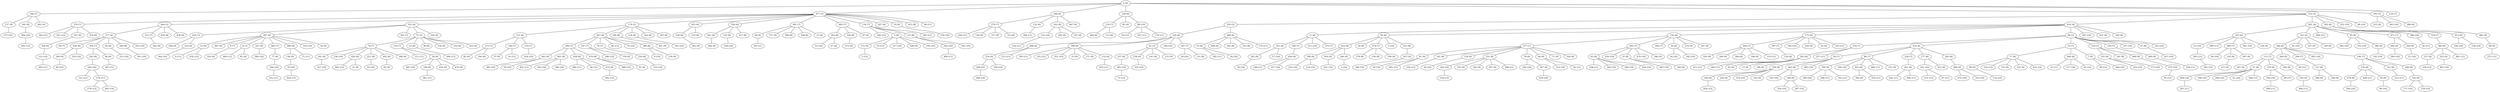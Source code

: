 graph{
"329 (5)" -- "224 (6)";
"429 (7)" -- "284 (9)";
"378 (7)" -- "305 (11)";
"414 (4)" -- "11 (6)";
"160 (7)" -- "137 (9)";
"203 (8)" -- "411 (11)";
"281 (4)" -- "255 (6)";
"272 (7)" -- "82 (9)";
"379 (7)" -- "237 (11)";
"444 (5)" -- "277 (6)";
"488 (8)" -- "254 (9)";
"398 (8)" -- "293 (11)";
"352 (4)" -- "287 (6)";
"321 (8)" -- "263 (9)";
"96 (8)" -- "49 (11)";
"414 (4)" -- "94 (6)";
"176 (8)" -- "474 (9)";
"15 (10)" -- "285 (11)";
"414 (4)" -- "156 (6)";
"396 (7)" -- "443 (9)";
"279 (7)" -- "256 (11)";
"170 (5)" -- "123 (6)";
"129 (7)" -- "449 (9)";
"312 (8)" -- "212 (11)";
"170 (5)" -- "467 (6)";
"17 (8)" -- "99 (9)";
"440 (8)" -- "32 (11)";
"477 (3)" -- "455 (6)";
"464 (7)" -- "410 (9)";
"53 (8)" -- "182 (11)";
"0 (0)" -- "246 (6)";
"209 (8)" -- "359 (9)";
"362 (10)" -- "499 (11)";
"414 (4)" -- "175 (6)";
"74 (7)" -- "201 (9)";
"116 (7)" -- "111 (11)";
"477 (3)" -- "336 (6)";
"287 (6)" -- "12 (9)";
"23 (8)" -- "494 (11)";
"0 (0)" -- "234 (6)";
"422 (8)" -- "189 (9)";
"369 (9)" -- "258 (11)";
"101 (5)" -- "186 (6)";
"112 (7)" -- "247 (9)";
"193 (9)" -- "406 (11)";
"84 (5)" -- "432 (6)";
"287 (6)" -- "487 (9)";
"244 (10)" -- "121 (11)";
"311 (2)" -- "392 (6)";
"6 (7)" -- "354 (9)";
"194 (10)" -- "331 (11)";
"392 (6)" -- "319 (7)";
"55 (7)" -- "7 (9)";
"255 (6)" -- "389 (11)";
"277 (6)" -- "64 (7)";
"295 (3)" -- "225 (9)";
"132 (9)" -- "394 (11)";
"11 (6)" -- "180 (7)";
"234 (6)" -- "85 (9)";
"8 (7)" -- "460 (11)";
"477 (3)" -- "491 (7)";
"287 (6)" -- "327 (9)";
"475 (10)" -- "93 (11)";
"0 (0)" -- "124 (7)";
"94 (6)" -- "24 (9)";
"183 (10)" -- "400 (11)";
"224 (6)" -- "42 (7)";
"491 (7)" -- "371 (9)";
"461 (8)" -- "452 (11)";
"156 (6)" -- "377 (7)";
"270 (7)" -- "278 (9)";
"63 (8)" -- "238 (11)";
"477 (3)" -- "378 (7)";
"243 (8)" -- "244 (10)";
"203 (8)" -- "249 (11)";
"477 (3)" -- "485 (7)";
"30 (8)" -- "497 (10)";
"12 (9)" -- "4 (11)";
"352 (4)" -- "361 (7)";
"224 (6)" -- "140 (10)";
"268 (9)" -- "40 (11)";
"123 (6)" -- "272 (7)";
"399 (9)" -- "290 (10)";
"176 (8)" -- "408 (11)";
"186 (6)" -- "299 (7)";
"103 (9)" -- "171 (10)";
"458 (9)" -- "198 (11)";
"156 (6)" -- "493 (7)";
"101 (5)" -- "43 (10)";
"261 (8)" -- "242 (11)";
"352 (4)" -- "429 (7)";
"250 (8)" -- "155 (10)";
"90 (8)" -- "267 (11)";
"75 (5)" -- "116 (7)";
"61 (9)" -- "28 (10)";
"428 (8)" -- "480 (11)";
"175 (6)" -- "397 (7)";
"187 (7)" -- "18 (10)";
"281 (4)" -- "496 (11)";
"84 (5)" -- "379 (7)";
"333 (9)" -- "252 (10)";
"17 (8)" -- "216 (12)";
"84 (5)" -- "210 (7)";
"461 (8)" -- "426 (10)";
"285 (11)" -- "365 (12)";
"0 (0)" -- "160 (7)";
"74 (7)" -- "236 (10)";
"134 (7)" -- "106 (12)";
"432 (6)" -- "50 (7)";
"311 (2)" -- "332 (10)";
"384 (10)" -- "405 (12)";
"75 (5)" -- "74 (7)";
"337 (9)" -- "383 (10)";
"398 (8)" -- "235 (12)";
"234 (6)" -- "129 (7)";
"128 (9)" -- "325 (10)";
"7 (9)" -- "89 (12)";
"246 (6)" -- "279 (7)";
"11 (6)" -- "211 (10)";
"359 (9)" -- "454 (12)";
"467 (6)" -- "147 (7)";
"186 (6)" -- "495 (10)";
"12 (9)" -- "435 (12)";
"123 (6)" -- "148 (7)";
"440 (8)" -- "117 (10)";
"161 (8)" -- "339 (12)";
"467 (6)" -- "396 (7)";
"414 (4)" -- "307 (10)";
"440 (8)" -- "62 (12)";
"156 (6)" -- "166 (7)";
"95 (8)" -- "282 (10)";
"476 (8)" -- "489 (12)";
"467 (6)" -- "76 (7)";
"95 (8)" -- "355 (10)";
"276 (11)" -- "178 (12)";
"287 (6)" -- "6 (7)";
"333 (9)" -- "173 (10)";
"88 (10)" -- "29 (12)";
"287 (6)" -- "283 (7)";
"409 (7)" -- "60 (10)";
"420 (8)" -- "402 (12)";
"11 (6)" -- "273 (7)";
"349 (9)" -- "69 (10)";
"172 (9)" -- "5 (12)";
"287 (6)" -- "8 (7)";
"311 (2)" -- "48 (10)";
"428 (8)" -- "44 (12)";
"224 (6)" -- "187 (7)";
"255 (6)" -- "15 (10)";
"157 (9)" -- "239 (12)";
"255 (6)" -- "409 (7)";
"430 (8)" -- "334 (10)";
"383 (10)" -- "73 (12)";
"444 (5)" -- "215 (7)";
"63 (8)" -- "204 (10)";
"378 (7)" -- "191 (12)";
"94 (6)" -- "270 (7)";
"493 (7)" -- "456 (10)";
"3 (8)" -- "25 (13)";
"186 (6)" -- "112 (7)";
"35 (8)" -- "463 (10)";
"79 (10)" -- "424 (13)";
"432 (6)" -- "80 (7)";
"154 (9)" -- "20 (10)";
"241 (10)" -- "231 (13)";
"281 (4)" -- "471 (7)";
"175 (6)" -- "344 (10)";
"473 (9)" -- "302 (13)";
"432 (6)" -- "228 (7)";
"461 (8)" -- "348 (10)";
"467 (6)" -- "46 (13)";
"186 (6)" -- "146 (7)";
"36 (8)" -- "54 (10)";
"144 (10)" -- "218 (13)";
"277 (6)" -- "318 (7)";
"493 (7)" -- "479 (10)";
"61 (9)" -- "202 (13)";
"123 (6)" -- "119 (7)";
"295 (3)" -- "363 (10)";
"276 (11)" -- "465 (14)";
"84 (5)" -- "150 (7)";
"94 (6)" -- "2 (10)";
"169 (10)" -- "308 (14)";
"84 (5)" -- "55 (7)";
"255 (6)" -- "401 (10)";
"175 (6)" -- "464 (7)";
"80 (7)" -- "184 (10)";
"477 (3)" -- "134 (7)";
"84 (5)" -- "197 (10)";
"210 (7)" -- "181 (8)";
"251 (8)" -- "144 (10)";
"84 (5)" -- "47 (8)";
"445 (8)" -- "269 (10)";
"448 (6)" -- "53 (8)";
"490 (9)" -- "472 (10)";
"491 (7)" -- "96 (8)";
"413 (8)" -- "326 (10)";
"287 (6)" -- "380 (8)";
"416 (9)" -- "451 (10)";
"448 (6)" -- "498 (8)";
"115 (8)" -- "341 (10)";
"94 (6)" -- "422 (8)";
"467 (6)" -- "70 (10)";
"336 (6)" -- "441 (8)";
"321 (8)" -- "57 (10)";
"0 (0)" -- "311 (2)";
"277 (6)" -- "26 (8)";
"51 (9)" -- "469 (10)";
"0 (0)" -- "295 (3)";
"319 (7)" -- "366 (8)";
"51 (9)" -- "108 (10)";
"0 (0)" -- "477 (3)";
"94 (6)" -- "223 (8)";
"358 (9)" -- "122 (10)";
"477 (3)" -- "352 (4)";
"378 (7)" -- "107 (8)";
"490 (9)" -- "323 (10)";
"311 (2)" -- "281 (4)";
"246 (6)" -- "162 (8)";
"442 (8)" -- "192 (10)";
"311 (2)" -- "414 (4)";
"224 (6)" -- "398 (8)";
"177 (8)" -- "241 (10)";
"414 (4)" -- "84 (5)";
"277 (6)" -- "260 (8)";
"109 (9)" -- "324 (10)";
"281 (4)" -- "101 (5)";
"491 (7)" -- "309 (8)";
"219 (9)" -- "364 (10)";
"352 (4)" -- "75 (5)";
"392 (6)" -- "482 (8)";
"135 (8)" -- "328 (10)";
"477 (3)" -- "170 (5)";
"75 (5)" -- "23 (8)";
"281 (4)" -- "306 (10)";
"477 (3)" -- "444 (5)";
"477 (3)" -- "427 (8)";
"322 (9)" -- "403 (10)";
"311 (2)" -- "329 (5)";
"392 (6)" -- "413 (8)";
"393 (8)" -- "52 (10)";
"329 (5)" -- "448 (6)";
"277 (6)" -- "430 (8)";
"109 (9)" -- "387 (10)";
"336 (6)" -- "417 (8)";
"295 (3)" -- "288 (9)";
"162 (8)" -- "152 (10)";
"156 (6)" -- "36 (8)";
"100 (8)" -- "421 (9)";
"51 (9)" -- "289 (10)";
"377 (7)" -- "78 (8)";
"464 (7)" -- "266 (9)";
"277 (6)" -- "453 (10)";
"170 (5)" -- "118 (8)";
"175 (6)" -- "259 (9)";
"226 (9)" -- "31 (10)";
"377 (7)" -- "161 (8)";
"430 (8)" -- "349 (9)";
"240 (9)" -- "1 (10)";
"146 (7)" -- "176 (8)";
"148 (7)" -- "37 (9)";
"19 (9)" -- "376 (10)";
"75 (5)" -- "58 (8)";
"127 (8)" -- "386 (9)";
"457 (9)" -- "296 (10)";
"281 (4)" -- "95 (8)";
"210 (7)" -- "333 (9)";
"147 (7)" -- "286 (10)";
"485 (7)" -- "320 (8)";
"17 (8)" -- "125 (9)";
"254 (9)" -- "169 (10)";
"432 (6)" -- "177 (8)";
"42 (7)" -- "128 (9)";
"45 (9)" -- "86 (10)";
"75 (5)" -- "230 (8)";
"8 (7)" -- "81 (9)";
"103 (9)" -- "159 (10)";
"170 (5)" -- "165 (8)";
"251 (8)" -- "335 (9)";
"66 (9)" -- "314 (10)";
"378 (7)" -- "478 (8)";
"30 (8)" -- "199 (9)";
"63 (8)" -- "368 (10)";
"414 (4)" -- "431 (8)";
"279 (7)" -- "158 (9)";
"234 (6)" -- "88 (10)";
"134 (7)" -- "3 (8)";
"251 (8)" -- "262 (9)";
"327 (9)" -- "300 (10)";
"134 (7)" -- "115 (8)";
"209 (8)" -- "229 (9)";
"78 (8)" -- "294 (10)";
"283 (7)" -- "77 (8)";
"429 (7)" -- "219 (9)";
"84 (5)" -- "253 (10)";
"464 (7)" -- "360 (8)";
"251 (8)" -- "297 (9)";
"77 (8)" -- "194 (10)";
"318 (7)" -- "90 (8)";
"17 (8)" -- "222 (9)";
"115 (8)" -- "362 (10)";
"318 (7)" -- "243 (8)";
"393 (8)" -- "67 (9)";
"413 (8)" -- "138 (10)";
"146 (7)" -- "446 (8)";
"428 (8)" -- "473 (9)";
"119 (7)" -- "434 (10)";
"146 (7)" -- "312 (8)";
"203 (8)" -- "65 (9)";
"287 (6)" -- "316 (10)";
"228 (7)" -- "261 (8)";
"377 (7)" -- "71 (9)";
"50 (7)" -- "483 (10)";
"471 (7)" -- "445 (8)";
"203 (8)" -- "13 (9)";
"7 (9)" -- "466 (10)";
"80 (7)" -- "425 (8)";
"464 (7)" -- "188 (9)";
"189 (9)" -- "232 (10)";
"270 (7)" -- "330 (8)";
"203 (8)" -- "196 (9)";
"189 (9)" -- "214 (10)";
"215 (7)" -- "185 (8)";
"78 (8)" -- "367 (9)";
"53 (8)" -- "34 (10)";
"409 (7)" -- "142 (8)";
"156 (6)" -- "274 (9)";
"51 (9)" -- "41 (10)";
"409 (7)" -- "407 (8)";
"101 (5)" -- "257 (9)";
"209 (8)" -- "374 (10)";
"396 (7)" -- "476 (8)";
"142 (8)" -- "275 (9)";
"260 (8)" -- "301 (10)";
"224 (6)" -- "488 (8)";
"425 (8)" -- "382 (9)";
"17 (8)" -- "433 (10)";
"396 (7)" -- "428 (8)";
"446 (8)" -- "103 (9)";
"3 (8)" -- "217 (10)";
"477 (3)" -- "415 (8)";
"42 (7)" -- "141 (9)";
"345 (9)" -- "384 (10)";
"448 (6)" -- "291 (8)";
"246 (6)" -- "447 (9)";
"254 (9)" -- "104 (10)";
"279 (7)" -- "317 (8)";
"42 (7)" -- "153 (9)";
"458 (9)" -- "227 (10)";
"379 (7)" -- "203 (8)";
"175 (6)" -- "22 (9)";
"474 (9)" -- "264 (10)";
"129 (7)" -- "113 (8)";
"377 (7)" -- "61 (9)";
"201 (9)" -- "357 (10)";
"491 (7)" -- "168 (8)";
"246 (6)" -- "132 (9)";
"99 (9)" -- "114 (10)";
"455 (6)" -- "338 (8)";
"477 (3)" -- "19 (9)";
"388 (8)" -- "9 (10)";
"101 (5)" -- "149 (8)";
"493 (7)" -- "346 (9)";
"370 (8)" -- "183 (10)";
"55 (7)" -- "17 (8)";
"162 (8)" -- "292 (9)";
"280 (9)" -- "105 (10)";
"55 (7)" -- "440 (8)";
"377 (7)" -- "154 (9)";
"118 (8)" -- "163 (10)";
"11 (6)" -- "321 (8)";
"476 (8)" -- "91 (9)";
"263 (9)" -- "39 (10)";
"170 (5)" -- "100 (8)";
"338 (8)" -- "342 (9)";
"443 (9)" -- "385 (10)";
"493 (7)" -- "35 (8)";
"388 (8)" -- "130 (9)";
"443 (9)" -- "59 (10)";
"485 (7)" -- "393 (8)";
"177 (8)" -- "412 (9)";
"468 (9)" -- "475 (10)";
"377 (7)" -- "251 (8)";
"3 (8)" -- "436 (9)";
"221 (8)" -- "10 (10)";
"50 (7)" -- "209 (8)";
"30 (8)" -- "418 (9)";
"398 (8)" -- "351 (10)";
"396 (7)" -- "461 (8)";
"3 (8)" -- "172 (9)";
"137 (9)" -- "373 (10)";
"116 (7)" -- "30 (8)";
"287 (6)" -- "16 (9)";
"36 (8)" -- "245 (10)";
"299 (7)" -- "127 (8)";
"482 (8)" -- "68 (9)";
"47 (8)" -- "437 (10)";
"74 (7)" -- "420 (8)";
"176 (8)" -- "45 (9)";
"136 (9)" -- "79 (10)";
"448 (6)" -- "353 (8)";
"398 (8)" -- "33 (9)";
"26 (8)" -- "315 (10)";
"414 (4)" -- "304 (8)";
"398 (8)" -- "271 (9)";
"367 (9)" -- "439 (10)";
"74 (7)" -- "492 (8)";
"223 (8)" -- "457 (9)";
"3 (8)" -- "195 (10)";
"397 (7)" -- "120 (8)";
"366 (8)" -- "322 (9)";
"63 (8)" -- "450 (10)";
"50 (7)" -- "442 (8)";
"366 (8)" -- "157 (9)";
"477 (3)" -- "98 (11)";
"272 (7)" -- "164 (8)";
"422 (8)" -- "240 (9)";
"152 (10)" -- "126 (11)";
"432 (6)" -- "205 (8)";
"147 (7)" -- "139 (9)";
"306 (10)" -- "56 (11)";
"74 (7)" -- "221 (8)";
"377 (7)" -- "66 (9)";
"134 (7)" -- "265 (11)";
"112 (7)" -- "370 (8)";
"255 (6)" -- "220 (9)";
"399 (9)" -- "208 (11)";
"493 (7)" -- "63 (8)";
"352 (4)" -- "356 (9)";
"68 (9)" -- "375 (11)";
"75 (5)" -- "102 (8)";
"209 (8)" -- "145 (9)";
"251 (8)" -- "298 (11)";
"491 (7)" -- "27 (8)";
"186 (6)" -- "268 (9)";
"261 (8)" -- "404 (11)";
"467 (6)" -- "388 (8)";
"471 (7)" -- "226 (9)";
"199 (9)" -- "381 (11)";
"455 (6)" -- "233 (8)";
"270 (7)" -- "190 (9)";
"366 (8)" -- "481 (11)";
"187 (7)" -- "131 (8)";
"279 (7)" -- "313 (9)";
"80 (7)" -- "486 (11)";
"76 (7)" -- "250 (8)";
"95 (8)" -- "280 (9)";
"244 (10)" -- "276 (11)";
"336 (6)" -- "135 (8)";
"320 (8)" -- "372 (9)";
"133 (9)" -- "419 (11)";
"112 (7)" -- "200 (8)";
"398 (8)" -- "133 (9)";
"448 (6)" -- "174 (11)";
"200 (8)" -- "193 (9)";
"75 (5)" -- "423 (9)";
"175 (6)" -- "143 (11)";
"162 (8)" -- "207 (9)";
"150 (7)" -- "369 (9)";
"399 (9)" -- "343 (11)";
"80 (7)" -- "399 (9)";
"444 (5)" -- "459 (9)";
"370 (8)" -- "38 (11)";
"127 (8)" -- "206 (9)";
"444 (5)" -- "438 (9)";
"488 (8)" -- "213 (11)";
"492 (8)" -- "83 (9)";
"380 (8)" -- "136 (9)";
"51 (9)" -- "248 (11)";
"30 (8)" -- "470 (9)";
"441 (8)" -- "484 (9)";
"241 (10)" -- "87 (11)";
"205 (8)" -- "490 (9)";
"377 (7)" -- "350 (9)";
"66 (9)" -- "92 (11)";
"107 (8)" -- "358 (9)";
"112 (7)" -- "51 (9)";
"464 (7)" -- "110 (11)";
"422 (8)" -- "416 (9)";
"74 (7)" -- "390 (9)";
"122 (10)" -- "395 (11)";
"170 (5)" -- "303 (9)";
"180 (7)" -- "458 (9)";
"425 (8)" -- "310 (11)";
"442 (8)" -- "109 (9)";
"160 (7)" -- "345 (9)";
"469 (10)" -- "391 (11)";
"35 (8)" -- "340 (9)";
"420 (8)" -- "21 (9)";
"148 (7)" -- "14 (11)";
"42 (7)" -- "337 (9)";
"160 (7)" -- "462 (9)";
"88 (10)" -- "167 (11)";
"485 (7)" -- "97 (9)";
"210 (7)" -- "468 (9)";
"88 (10)" -- "179 (11)";
"156 (6)" -- "347 (9)";
"80 (7)" -- "151 (9)";
"380 (8)" -- "72 (11)";
}
